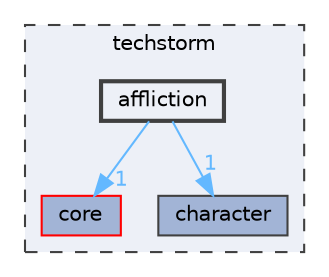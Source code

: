 digraph "techstorm/affliction"
{
 // LATEX_PDF_SIZE
  bgcolor="transparent";
  edge [fontname=Helvetica,fontsize=10,labelfontname=Helvetica,labelfontsize=10];
  node [fontname=Helvetica,fontsize=10,shape=box,height=0.2,width=0.4];
  compound=true
  subgraph clusterdir_8dd29cea68de92b9e200250b3bbc73cb {
    graph [ bgcolor="#edf0f7", pencolor="grey25", label="techstorm", fontname=Helvetica,fontsize=10 style="filled,dashed", URL="dir_8dd29cea68de92b9e200250b3bbc73cb.html",tooltip=""]
  dir_cf837ce2acd7da7bca021b6616dd34cf [label="core", fillcolor="#a2b4d6", color="red", style="filled", URL="dir_cf837ce2acd7da7bca021b6616dd34cf.html",tooltip=""];
  dir_f4e0aac2e08335afd7cf90dcd2759ecc [label="character", fillcolor="#a2b4d6", color="grey25", style="filled", URL="dir_f4e0aac2e08335afd7cf90dcd2759ecc.html",tooltip=""];
  dir_38aac85b6148b4ae0b1315f4d759ef0d [label="affliction", fillcolor="#edf0f7", color="grey25", style="filled,bold", URL="dir_38aac85b6148b4ae0b1315f4d759ef0d.html",tooltip=""];
  }
  dir_38aac85b6148b4ae0b1315f4d759ef0d->dir_cf837ce2acd7da7bca021b6616dd34cf [headlabel="1", labeldistance=1.5 headhref="dir_000000_000024.html" href="dir_000000_000024.html" color="steelblue1" fontcolor="steelblue1"];
  dir_38aac85b6148b4ae0b1315f4d759ef0d->dir_f4e0aac2e08335afd7cf90dcd2759ecc [headlabel="1", labeldistance=1.5 headhref="dir_000000_000010.html" href="dir_000000_000010.html" color="steelblue1" fontcolor="steelblue1"];
}
